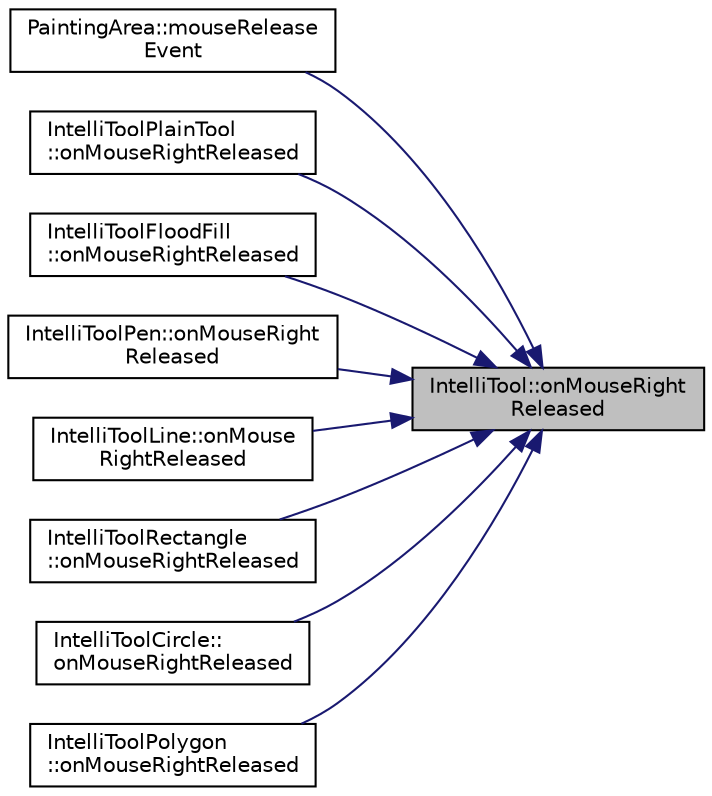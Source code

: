 digraph "IntelliTool::onMouseRightReleased"
{
 // LATEX_PDF_SIZE
  edge [fontname="Helvetica",fontsize="10",labelfontname="Helvetica",labelfontsize="10"];
  node [fontname="Helvetica",fontsize="10",shape=record];
  rankdir="RL";
  Node1 [label="IntelliTool::onMouseRight\lReleased",height=0.2,width=0.4,color="black", fillcolor="grey75", style="filled", fontcolor="black",tooltip="A function managing the right click Released of a Mouse. Merging the Canvas to Active...."];
  Node1 -> Node2 [dir="back",color="midnightblue",fontsize="10",style="solid",fontname="Helvetica"];
  Node2 [label="PaintingArea::mouseRelease\lEvent",height=0.2,width=0.4,color="black", fillcolor="white", style="filled",URL="$class_painting_area.html#a35b5df914acb608cc29717659793359c",tooltip=" "];
  Node1 -> Node3 [dir="back",color="midnightblue",fontsize="10",style="solid",fontname="Helvetica"];
  Node3 [label="IntelliToolPlainTool\l::onMouseRightReleased",height=0.2,width=0.4,color="black", fillcolor="white", style="filled",URL="$class_intelli_tool_plain_tool.html#a2ae458f1b04eb77a47f6dca5e91e33b8",tooltip="A function managing the right click released of a mouse."];
  Node1 -> Node4 [dir="back",color="midnightblue",fontsize="10",style="solid",fontname="Helvetica"];
  Node4 [label="IntelliToolFloodFill\l::onMouseRightReleased",height=0.2,width=0.4,color="black", fillcolor="white", style="filled",URL="$class_intelli_tool_flood_fill.html#a39cf49c0ce46f96be3510f0b70c9d892",tooltip="A function managing the right click released of a mouse."];
  Node1 -> Node5 [dir="back",color="midnightblue",fontsize="10",style="solid",fontname="Helvetica"];
  Node5 [label="IntelliToolPen::onMouseRight\lReleased",height=0.2,width=0.4,color="black", fillcolor="white", style="filled",URL="$class_intelli_tool_pen.html#abf8562e8cd2da586afdf4d47b3a4ff13",tooltip="A function managing the right click released of a mouse."];
  Node1 -> Node6 [dir="back",color="midnightblue",fontsize="10",style="solid",fontname="Helvetica"];
  Node6 [label="IntelliToolLine::onMouse\lRightReleased",height=0.2,width=0.4,color="black", fillcolor="white", style="filled",URL="$class_intelli_tool_line.html#a6214918cba5753f89d97de4559a2b9b2",tooltip="A function managing the right click released of a mouse."];
  Node1 -> Node7 [dir="back",color="midnightblue",fontsize="10",style="solid",fontname="Helvetica"];
  Node7 [label="IntelliToolRectangle\l::onMouseRightReleased",height=0.2,width=0.4,color="black", fillcolor="white", style="filled",URL="$class_intelli_tool_rectangle.html#ad43f653256a6516b9398f82054be0d7f",tooltip="A function managing the right click released of a mouse."];
  Node1 -> Node8 [dir="back",color="midnightblue",fontsize="10",style="solid",fontname="Helvetica"];
  Node8 [label="IntelliToolCircle::\lonMouseRightReleased",height=0.2,width=0.4,color="black", fillcolor="white", style="filled",URL="$class_intelli_tool_circle.html#aca07540f2f7ccb3d2c0b84890c1afc4c",tooltip="A function managing the right click released of a mouse."];
  Node1 -> Node9 [dir="back",color="midnightblue",fontsize="10",style="solid",fontname="Helvetica"];
  Node9 [label="IntelliToolPolygon\l::onMouseRightReleased",height=0.2,width=0.4,color="black", fillcolor="white", style="filled",URL="$class_intelli_tool_polygon.html#a47cad87cd02b128b02dc929713bd1d1b",tooltip="A function managing the right click released of a mouse."];
}

